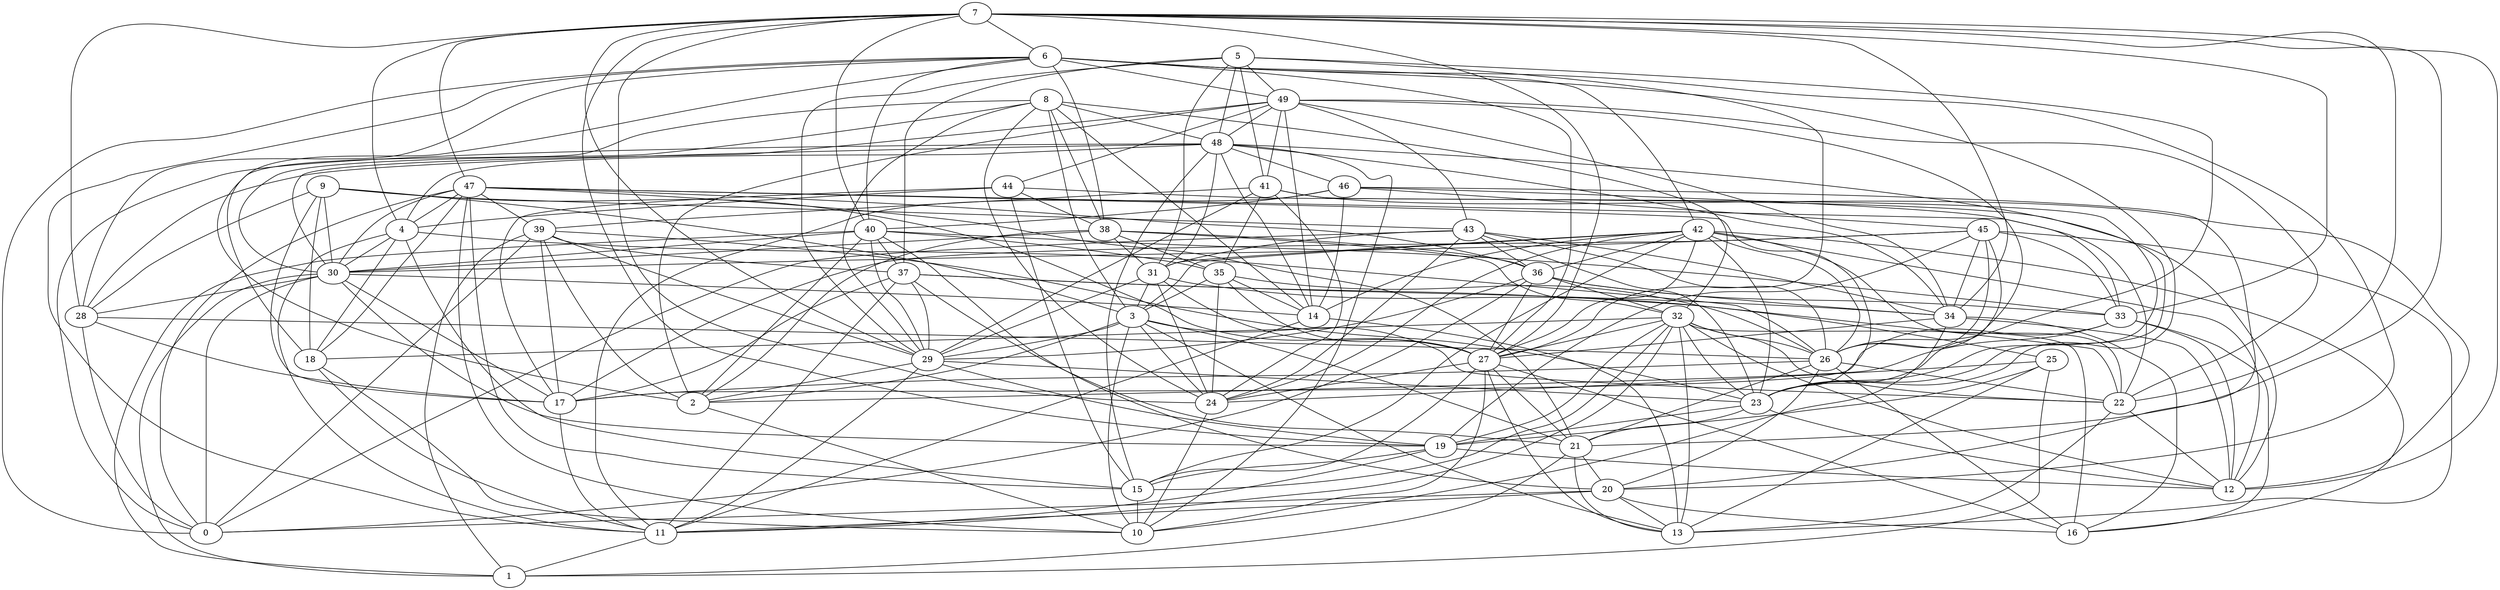 digraph GG_graph {

subgraph G_graph {
edge [color = black]
"31" -> "25" [dir = none]
"31" -> "24" [dir = none]
"31" -> "3" [dir = none]
"31" -> "29" [dir = none]
"37" -> "21" [dir = none]
"37" -> "34" [dir = none]
"36" -> "29" [dir = none]
"36" -> "32" [dir = none]
"36" -> "34" [dir = none]
"43" -> "24" [dir = none]
"43" -> "26" [dir = none]
"43" -> "23" [dir = none]
"20" -> "16" [dir = none]
"20" -> "11" [dir = none]
"20" -> "13" [dir = none]
"44" -> "17" [dir = none]
"44" -> "15" [dir = none]
"33" -> "12" [dir = none]
"33" -> "17" [dir = none]
"14" -> "13" [dir = none]
"34" -> "12" [dir = none]
"34" -> "10" [dir = none]
"34" -> "16" [dir = none]
"8" -> "14" [dir = none]
"8" -> "38" [dir = none]
"8" -> "32" [dir = none]
"8" -> "48" [dir = none]
"8" -> "24" [dir = none]
"38" -> "30" [dir = none]
"38" -> "36" [dir = none]
"38" -> "2" [dir = none]
"46" -> "11" [dir = none]
"46" -> "45" [dir = none]
"46" -> "40" [dir = none]
"46" -> "20" [dir = none]
"46" -> "33" [dir = none]
"41" -> "23" [dir = none]
"41" -> "12" [dir = none]
"41" -> "29" [dir = none]
"28" -> "26" [dir = none]
"28" -> "17" [dir = none]
"48" -> "10" [dir = none]
"48" -> "31" [dir = none]
"48" -> "28" [dir = none]
"48" -> "34" [dir = none]
"48" -> "46" [dir = none]
"39" -> "23" [dir = none]
"39" -> "2" [dir = none]
"39" -> "37" [dir = none]
"39" -> "17" [dir = none]
"39" -> "0" [dir = none]
"39" -> "29" [dir = none]
"39" -> "1" [dir = none]
"11" -> "1" [dir = none]
"18" -> "11" [dir = none]
"26" -> "20" [dir = none]
"32" -> "12" [dir = none]
"32" -> "26" [dir = none]
"32" -> "16" [dir = none]
"32" -> "27" [dir = none]
"32" -> "13" [dir = none]
"32" -> "15" [dir = none]
"29" -> "23" [dir = none]
"29" -> "2" [dir = none]
"29" -> "19" [dir = none]
"29" -> "11" [dir = none]
"19" -> "12" [dir = none]
"19" -> "11" [dir = none]
"5" -> "49" [dir = none]
"5" -> "26" [dir = none]
"5" -> "27" [dir = none]
"5" -> "48" [dir = none]
"5" -> "31" [dir = none]
"5" -> "41" [dir = none]
"4" -> "15" [dir = none]
"4" -> "11" [dir = none]
"4" -> "18" [dir = none]
"35" -> "27" [dir = none]
"35" -> "24" [dir = none]
"35" -> "3" [dir = none]
"35" -> "26" [dir = none]
"27" -> "15" [dir = none]
"27" -> "21" [dir = none]
"27" -> "24" [dir = none]
"7" -> "22" [dir = none]
"7" -> "29" [dir = none]
"7" -> "34" [dir = none]
"7" -> "4" [dir = none]
"7" -> "47" [dir = none]
"7" -> "33" [dir = none]
"7" -> "27" [dir = none]
"7" -> "28" [dir = none]
"7" -> "24" [dir = none]
"49" -> "44" [dir = none]
"49" -> "26" [dir = none]
"49" -> "34" [dir = none]
"42" -> "3" [dir = none]
"42" -> "14" [dir = none]
"42" -> "26" [dir = none]
"42" -> "24" [dir = none]
"42" -> "27" [dir = none]
"42" -> "22" [dir = none]
"42" -> "23" [dir = none]
"42" -> "16" [dir = none]
"42" -> "12" [dir = none]
"9" -> "30" [dir = none]
"9" -> "18" [dir = none]
"9" -> "3" [dir = none]
"9" -> "28" [dir = none]
"9" -> "27" [dir = none]
"40" -> "37" [dir = none]
"40" -> "20" [dir = none]
"40" -> "2" [dir = none]
"40" -> "1" [dir = none]
"45" -> "13" [dir = none]
"45" -> "30" [dir = none]
"45" -> "23" [dir = none]
"45" -> "34" [dir = none]
"45" -> "17" [dir = none]
"45" -> "26" [dir = none]
"30" -> "0" [dir = none]
"30" -> "14" [dir = none]
"30" -> "17" [dir = none]
"30" -> "28" [dir = none]
"6" -> "11" [dir = none]
"6" -> "0" [dir = none]
"6" -> "23" [dir = none]
"6" -> "40" [dir = none]
"6" -> "38" [dir = none]
"3" -> "2" [dir = none]
"3" -> "29" [dir = none]
"3" -> "13" [dir = none]
"47" -> "18" [dir = none]
"47" -> "39" [dir = none]
"47" -> "30" [dir = none]
"47" -> "23" [dir = none]
"47" -> "22" [dir = none]
"47" -> "4" [dir = none]
"47" -> "21" [dir = none]
"47" -> "15" [dir = none]
"47" -> "0" [dir = none]
"25" -> "13" [dir = none]
"25" -> "19" [dir = none]
"25" -> "24" [dir = none]
"2" -> "10" [dir = none]
"23" -> "12" [dir = none]
"21" -> "1" [dir = none]
"6" -> "28" [dir = none]
"34" -> "27" [dir = none]
"27" -> "16" [dir = none]
"40" -> "30" [dir = none]
"8" -> "30" [dir = none]
"49" -> "41" [dir = none]
"4" -> "30" [dir = none]
"17" -> "11" [dir = none]
"32" -> "11" [dir = none]
"8" -> "3" [dir = none]
"7" -> "40" [dir = none]
"15" -> "10" [dir = none]
"6" -> "27" [dir = none]
"32" -> "23" [dir = none]
"7" -> "6" [dir = none]
"26" -> "17" [dir = none]
"6" -> "20" [dir = none]
"49" -> "43" [dir = none]
"5" -> "29" [dir = none]
"43" -> "36" [dir = none]
"32" -> "22" [dir = none]
"47" -> "36" [dir = none]
"5" -> "37" [dir = none]
"48" -> "4" [dir = none]
"27" -> "13" [dir = none]
"3" -> "24" [dir = none]
"37" -> "17" [dir = none]
"3" -> "22" [dir = none]
"32" -> "18" [dir = none]
"49" -> "14" [dir = none]
"44" -> "4" [dir = none]
"41" -> "35" [dir = none]
"26" -> "22" [dir = none]
"4" -> "26" [dir = none]
"7" -> "19" [dir = none]
"22" -> "12" [dir = none]
"37" -> "22" [dir = none]
"7" -> "12" [dir = none]
"28" -> "0" [dir = none]
"8" -> "29" [dir = none]
"44" -> "38" [dir = none]
"38" -> "31" [dir = none]
"6" -> "49" [dir = none]
"9" -> "43" [dir = none]
"44" -> "12" [dir = none]
"49" -> "48" [dir = none]
"19" -> "15" [dir = none]
"45" -> "19" [dir = none]
"41" -> "24" [dir = none]
"49" -> "22" [dir = none]
"26" -> "21" [dir = none]
"6" -> "2" [dir = none]
"43" -> "31" [dir = none]
"42" -> "15" [dir = none]
"18" -> "10" [dir = none]
"40" -> "35" [dir = none]
"23" -> "21" [dir = none]
"40" -> "33" [dir = none]
"36" -> "0" [dir = none]
"30" -> "19" [dir = none]
"31" -> "27" [dir = none]
"35" -> "14" [dir = none]
"33" -> "2" [dir = none]
"33" -> "16" [dir = none]
"43" -> "0" [dir = none]
"30" -> "1" [dir = none]
"36" -> "33" [dir = none]
"45" -> "33" [dir = none]
"43" -> "34" [dir = none]
"37" -> "29" [dir = none]
"26" -> "16" [dir = none]
"9" -> "17" [dir = none]
"48" -> "0" [dir = none]
"14" -> "11" [dir = none]
"49" -> "2" [dir = none]
"37" -> "11" [dir = none]
"7" -> "21" [dir = none]
"36" -> "27" [dir = none]
"46" -> "14" [dir = none]
"8" -> "18" [dir = none]
"3" -> "21" [dir = none]
"49" -> "30" [dir = none]
"42" -> "31" [dir = none]
"27" -> "10" [dir = none]
"6" -> "42" [dir = none]
"42" -> "36" [dir = none]
"24" -> "10" [dir = none]
"3" -> "10" [dir = none]
"22" -> "13" [dir = none]
"47" -> "10" [dir = none]
"48" -> "15" [dir = none]
"21" -> "20" [dir = none]
"40" -> "29" [dir = none]
"41" -> "39" [dir = none]
"21" -> "13" [dir = none]
"38" -> "35" [dir = none]
"23" -> "19" [dir = none]
"48" -> "14" [dir = none]
"38" -> "32" [dir = none]
"20" -> "0" [dir = none]
"25" -> "1" [dir = none]
"48" -> "23" [dir = none]
"32" -> "19" [dir = none]
}

}
